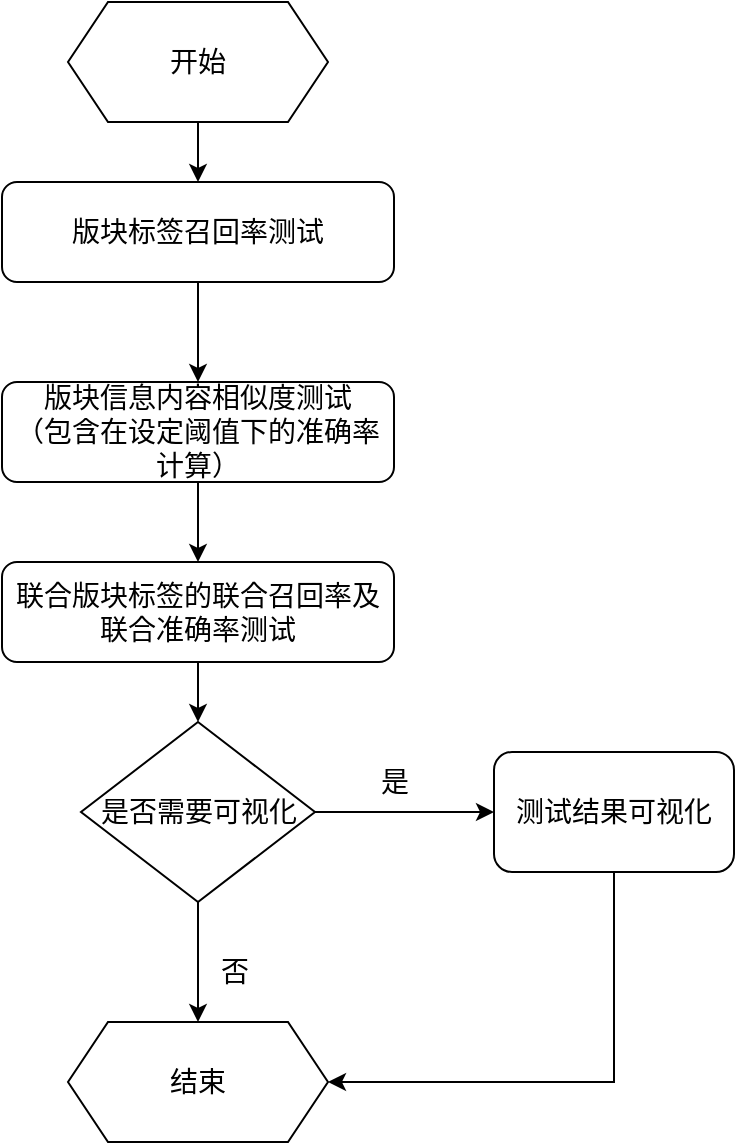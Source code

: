 <mxfile version="20.3.0" type="github">
  <diagram id="C5RBs43oDa-KdzZeNtuy" name="Page-1">
    <mxGraphModel dx="1209" dy="642" grid="1" gridSize="10" guides="1" tooltips="1" connect="1" arrows="1" fold="1" page="1" pageScale="1" pageWidth="827" pageHeight="1169" math="0" shadow="0">
      <root>
        <mxCell id="WIyWlLk6GJQsqaUBKTNV-0" />
        <mxCell id="WIyWlLk6GJQsqaUBKTNV-1" parent="WIyWlLk6GJQsqaUBKTNV-0" />
        <mxCell id="LA1y68arxo9YwV-LN4SA-2" style="edgeStyle=orthogonalEdgeStyle;rounded=0;orthogonalLoop=1;jettySize=auto;html=1;exitX=0.5;exitY=1;exitDx=0;exitDy=0;" parent="WIyWlLk6GJQsqaUBKTNV-1" source="WIyWlLk6GJQsqaUBKTNV-7" target="WIyWlLk6GJQsqaUBKTNV-12" edge="1">
          <mxGeometry relative="1" as="geometry" />
        </mxCell>
        <mxCell id="WIyWlLk6GJQsqaUBKTNV-7" value="&lt;font style=&quot;font-size: 14px;&quot;&gt;版块标签召回率测试&lt;/font&gt;" style="rounded=1;whiteSpace=wrap;html=1;fontSize=12;glass=0;strokeWidth=1;shadow=0;" parent="WIyWlLk6GJQsqaUBKTNV-1" vertex="1">
          <mxGeometry x="294" y="120" width="196" height="50" as="geometry" />
        </mxCell>
        <mxCell id="LA1y68arxo9YwV-LN4SA-11" style="edgeStyle=orthogonalEdgeStyle;rounded=0;orthogonalLoop=1;jettySize=auto;html=1;exitX=0.5;exitY=1;exitDx=0;exitDy=0;entryX=0.5;entryY=0;entryDx=0;entryDy=0;fontSize=14;" parent="WIyWlLk6GJQsqaUBKTNV-1" source="WIyWlLk6GJQsqaUBKTNV-11" target="LA1y68arxo9YwV-LN4SA-3" edge="1">
          <mxGeometry relative="1" as="geometry" />
        </mxCell>
        <mxCell id="WIyWlLk6GJQsqaUBKTNV-11" value="&lt;font style=&quot;font-size: 14px;&quot;&gt;联合版块标签的联合召回率及联合准确率测试&lt;/font&gt;" style="rounded=1;whiteSpace=wrap;html=1;fontSize=12;glass=0;strokeWidth=1;shadow=0;" parent="WIyWlLk6GJQsqaUBKTNV-1" vertex="1">
          <mxGeometry x="294" y="310" width="196" height="50" as="geometry" />
        </mxCell>
        <mxCell id="LA1y68arxo9YwV-LN4SA-7" style="edgeStyle=orthogonalEdgeStyle;rounded=0;orthogonalLoop=1;jettySize=auto;html=1;exitX=0.5;exitY=1;exitDx=0;exitDy=0;entryX=0.5;entryY=0;entryDx=0;entryDy=0;fontSize=14;" parent="WIyWlLk6GJQsqaUBKTNV-1" source="WIyWlLk6GJQsqaUBKTNV-12" target="WIyWlLk6GJQsqaUBKTNV-11" edge="1">
          <mxGeometry relative="1" as="geometry" />
        </mxCell>
        <mxCell id="WIyWlLk6GJQsqaUBKTNV-12" value="&lt;span style=&quot;font-size: 14px;&quot;&gt;版块信息内容相似度测试&lt;br&gt;（包含在设定阈值下的准确率计算）&lt;br&gt;&lt;/span&gt;" style="rounded=1;whiteSpace=wrap;html=1;fontSize=12;glass=0;strokeWidth=1;shadow=0;" parent="WIyWlLk6GJQsqaUBKTNV-1" vertex="1">
          <mxGeometry x="294" y="220" width="196" height="50" as="geometry" />
        </mxCell>
        <mxCell id="LA1y68arxo9YwV-LN4SA-1" style="edgeStyle=orthogonalEdgeStyle;rounded=0;orthogonalLoop=1;jettySize=auto;html=1;exitX=0.5;exitY=1;exitDx=0;exitDy=0;entryX=0.5;entryY=0;entryDx=0;entryDy=0;" parent="WIyWlLk6GJQsqaUBKTNV-1" source="LA1y68arxo9YwV-LN4SA-0" target="WIyWlLk6GJQsqaUBKTNV-7" edge="1">
          <mxGeometry relative="1" as="geometry" />
        </mxCell>
        <mxCell id="LA1y68arxo9YwV-LN4SA-0" value="&lt;font style=&quot;font-size: 14px;&quot;&gt;开始&lt;/font&gt;" style="shape=hexagon;perimeter=hexagonPerimeter2;whiteSpace=wrap;html=1;fixedSize=1;" parent="WIyWlLk6GJQsqaUBKTNV-1" vertex="1">
          <mxGeometry x="327" y="30" width="130" height="60" as="geometry" />
        </mxCell>
        <mxCell id="LA1y68arxo9YwV-LN4SA-5" value="" style="edgeStyle=orthogonalEdgeStyle;rounded=0;orthogonalLoop=1;jettySize=auto;html=1;" parent="WIyWlLk6GJQsqaUBKTNV-1" source="LA1y68arxo9YwV-LN4SA-3" target="LA1y68arxo9YwV-LN4SA-4" edge="1">
          <mxGeometry relative="1" as="geometry" />
        </mxCell>
        <mxCell id="LA1y68arxo9YwV-LN4SA-12" style="edgeStyle=orthogonalEdgeStyle;rounded=0;orthogonalLoop=1;jettySize=auto;html=1;exitX=0.5;exitY=1;exitDx=0;exitDy=0;entryX=0.5;entryY=0;entryDx=0;entryDy=0;fontSize=14;" parent="WIyWlLk6GJQsqaUBKTNV-1" source="LA1y68arxo9YwV-LN4SA-3" target="LA1y68arxo9YwV-LN4SA-6" edge="1">
          <mxGeometry relative="1" as="geometry" />
        </mxCell>
        <mxCell id="LA1y68arxo9YwV-LN4SA-3" value="&lt;font style=&quot;font-size: 14px;&quot;&gt;是否需要可视化&lt;/font&gt;" style="rhombus;whiteSpace=wrap;html=1;" parent="WIyWlLk6GJQsqaUBKTNV-1" vertex="1">
          <mxGeometry x="333.5" y="390" width="117" height="90" as="geometry" />
        </mxCell>
        <mxCell id="LA1y68arxo9YwV-LN4SA-13" style="edgeStyle=orthogonalEdgeStyle;rounded=0;orthogonalLoop=1;jettySize=auto;html=1;entryX=1;entryY=0.5;entryDx=0;entryDy=0;fontSize=14;" parent="WIyWlLk6GJQsqaUBKTNV-1" source="LA1y68arxo9YwV-LN4SA-4" target="LA1y68arxo9YwV-LN4SA-6" edge="1">
          <mxGeometry relative="1" as="geometry">
            <Array as="points">
              <mxPoint x="600" y="570" />
            </Array>
          </mxGeometry>
        </mxCell>
        <mxCell id="LA1y68arxo9YwV-LN4SA-4" value="&lt;span style=&quot;font-size: 14px;&quot;&gt;测试结果可视化&lt;/span&gt;" style="rounded=1;whiteSpace=wrap;html=1;" parent="WIyWlLk6GJQsqaUBKTNV-1" vertex="1">
          <mxGeometry x="540" y="405" width="120" height="60" as="geometry" />
        </mxCell>
        <mxCell id="LA1y68arxo9YwV-LN4SA-6" value="&lt;font style=&quot;font-size: 14px;&quot;&gt;结束&lt;/font&gt;" style="shape=hexagon;perimeter=hexagonPerimeter2;whiteSpace=wrap;html=1;fixedSize=1;" parent="WIyWlLk6GJQsqaUBKTNV-1" vertex="1">
          <mxGeometry x="327" y="540" width="130" height="60" as="geometry" />
        </mxCell>
        <mxCell id="LA1y68arxo9YwV-LN4SA-14" value="是" style="text;html=1;align=center;verticalAlign=middle;resizable=0;points=[];autosize=1;strokeColor=none;fillColor=none;fontSize=14;" parent="WIyWlLk6GJQsqaUBKTNV-1" vertex="1">
          <mxGeometry x="470" y="405" width="40" height="30" as="geometry" />
        </mxCell>
        <mxCell id="LA1y68arxo9YwV-LN4SA-15" value="否" style="text;html=1;align=center;verticalAlign=middle;resizable=0;points=[];autosize=1;strokeColor=none;fillColor=none;fontSize=14;" parent="WIyWlLk6GJQsqaUBKTNV-1" vertex="1">
          <mxGeometry x="390" y="500" width="40" height="30" as="geometry" />
        </mxCell>
      </root>
    </mxGraphModel>
  </diagram>
</mxfile>
